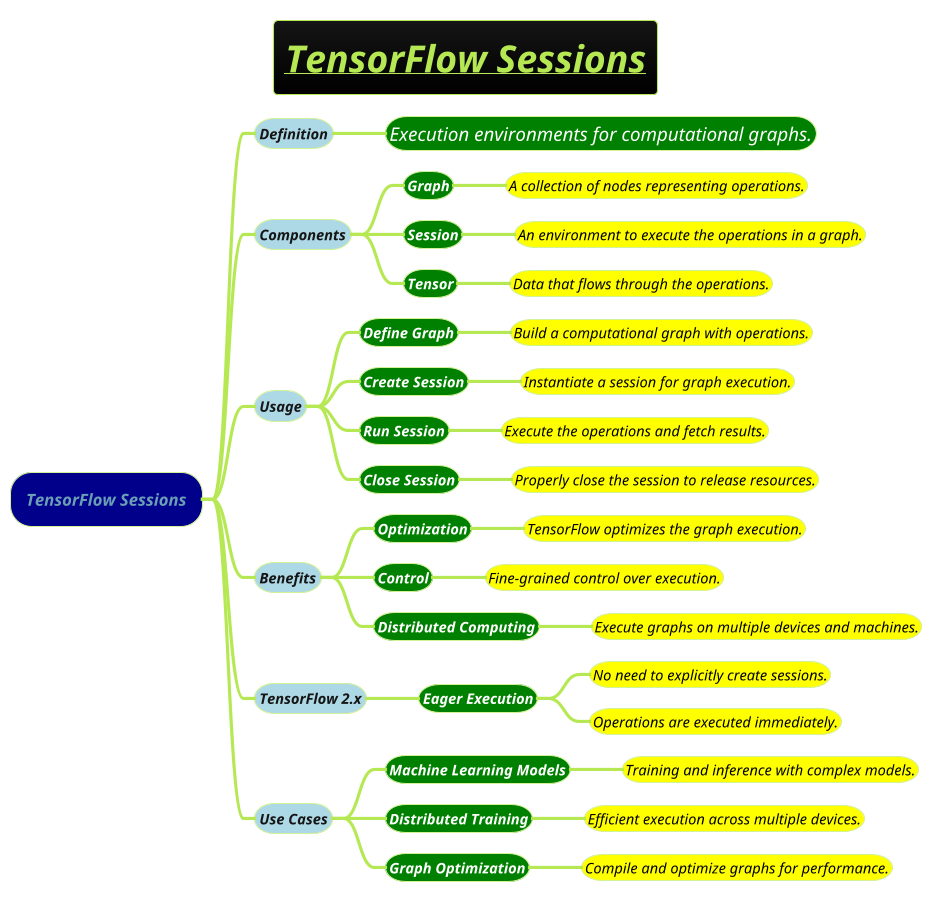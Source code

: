 @startmindmap
title =<i><b><u>TensorFlow Sessions

!theme hacker

*[#darkblue] <i>TensorFlow Sessions
**[#lightblue] <i><size:14>Definition
***[#green] <color #white><i><size:18>Execution environments for computational graphs.
**[#lightblue] <i><size:14>Components
***[#green] <b><color #white><i><size:14>Graph
****[#yellow] <color #black><i><size:14>A collection of nodes representing operations.
***[#green] <b><color #white><i><size:14>Session
****[#yellow] <color #black><i><size:14>An environment to execute the operations in a graph.
***[#green] <b><color #white><i><size:14>Tensor
****[#yellow] <color #black><i><size:14>Data that flows through the operations.
**[#lightblue] <i><size:14>Usage
***[#green] <b><color #white><i><size:14>Define Graph
****[#yellow] <color #black><i><size:14>Build a computational graph with operations.
***[#green] <b><color #white><i><size:14>Create Session
****[#yellow] <color #black><i><size:14>Instantiate a session for graph execution.
***[#green] <b><color #white><i><size:14>Run Session
****[#yellow] <color #black><i><size:14>Execute the operations and fetch results.
***[#green] <b><color #white><i><size:14>Close Session
****[#yellow] <color #black><i><size:14>Properly close the session to release resources.
**[#lightblue] <i><size:14>Benefits
***[#green] <b><color #white><i><size:14>Optimization
****[#yellow] <color #black><i><size:14>TensorFlow optimizes the graph execution.
***[#green] <b><color #white><i><size:14>Control
****[#yellow] <color #black><i><size:14>Fine-grained control over execution.
***[#green] <b><color #white><i><size:14>Distributed Computing
****[#yellow] <color #black><i><size:14>Execute graphs on multiple devices and machines.
**[#lightblue] <i><size:14>TensorFlow 2.x
***[#green] <b><color #white><i><size:14>Eager Execution
****[#yellow] <color #black><i><size:14>No need to explicitly create sessions.
****[#yellow] <color #black><i><size:14>Operations are executed immediately.
**[#lightblue] <i><size:14>Use Cases
***[#green] <b><color #white><i><size:14>Machine Learning Models
****[#yellow] <color #black><i><size:14>Training and inference with complex models.
***[#green] <b><color #white><i><size:14>Distributed Training
****[#yellow] <color #black><i><size:14>Efficient execution across multiple devices.
***[#green] <b><color #white><i><size:14>Graph Optimization
****[#yellow] <color #black><i><size:14>Compile and optimize graphs for performance.
@endmindmap
